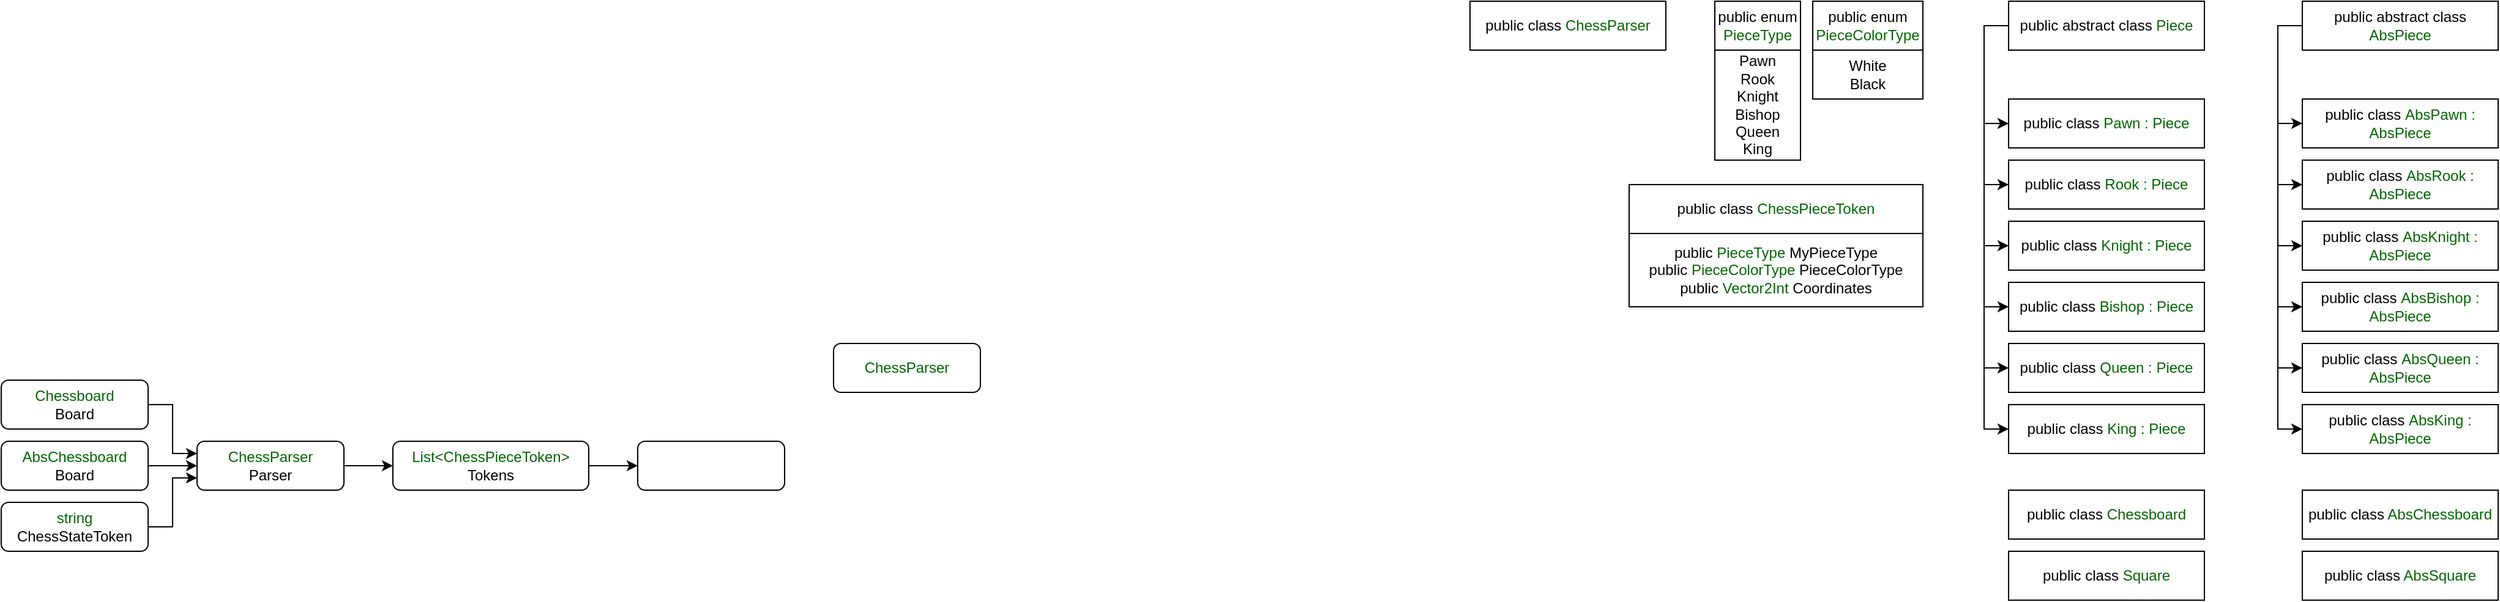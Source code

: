 <mxfile version="15.5.2" type="device"><diagram name="Page-1" id="42789a77-a242-8287-6e28-9cd8cfd52e62"><mxGraphModel dx="2981" dy="526" grid="1" gridSize="10" guides="1" tooltips="1" connect="1" arrows="1" fold="1" page="0" pageScale="1" pageWidth="1100" pageHeight="850" background="none" math="0" shadow="0"><root><mxCell id="0"/><mxCell id="1" parent="0"/><mxCell id="kITRwJvMoC09eJjtB9Mg-1" value="public abstract class &lt;font color=&quot;#006600&quot;&gt;AbsPiece&lt;/font&gt;" style="rounded=0;whiteSpace=wrap;html=1;" vertex="1" parent="1"><mxGeometry x="40" y="200" width="160" height="40" as="geometry"/></mxCell><mxCell id="kITRwJvMoC09eJjtB9Mg-2" value="public class&amp;nbsp;&lt;font color=&quot;#006600&quot;&gt;AbsPawn : AbsPiece&lt;/font&gt;" style="rounded=0;whiteSpace=wrap;html=1;" vertex="1" parent="1"><mxGeometry x="40" y="280" width="160" height="40" as="geometry"/></mxCell><mxCell id="kITRwJvMoC09eJjtB9Mg-3" value="public class&amp;nbsp;&lt;font color=&quot;#006600&quot;&gt;AbsRook : AbsPiece&lt;/font&gt;" style="rounded=0;whiteSpace=wrap;html=1;" vertex="1" parent="1"><mxGeometry x="40" y="330" width="160" height="40" as="geometry"/></mxCell><mxCell id="kITRwJvMoC09eJjtB9Mg-4" value="public class&amp;nbsp;&lt;font color=&quot;#006600&quot;&gt;AbsKnight : AbsPiece&lt;/font&gt;" style="rounded=0;whiteSpace=wrap;html=1;" vertex="1" parent="1"><mxGeometry x="40" y="380" width="160" height="40" as="geometry"/></mxCell><mxCell id="kITRwJvMoC09eJjtB9Mg-6" value="public class&amp;nbsp;&lt;font color=&quot;#006600&quot;&gt;AbsBishop : AbsPiece&lt;/font&gt;" style="rounded=0;whiteSpace=wrap;html=1;" vertex="1" parent="1"><mxGeometry x="40" y="430" width="160" height="40" as="geometry"/></mxCell><mxCell id="kITRwJvMoC09eJjtB9Mg-7" value="public class&amp;nbsp;&lt;font color=&quot;#006600&quot;&gt;AbsQueen : AbsPiece&lt;/font&gt;" style="rounded=0;whiteSpace=wrap;html=1;" vertex="1" parent="1"><mxGeometry x="40" y="480" width="160" height="40" as="geometry"/></mxCell><mxCell id="kITRwJvMoC09eJjtB9Mg-8" value="public class&amp;nbsp;&lt;font color=&quot;#006600&quot;&gt;AbsKing : AbsPiece&lt;/font&gt;" style="rounded=0;whiteSpace=wrap;html=1;" vertex="1" parent="1"><mxGeometry x="40" y="530" width="160" height="40" as="geometry"/></mxCell><mxCell id="kITRwJvMoC09eJjtB9Mg-9" value="" style="endArrow=classic;html=1;rounded=0;fontColor=#006600;entryX=0;entryY=0.5;entryDx=0;entryDy=0;exitX=0;exitY=0.5;exitDx=0;exitDy=0;" edge="1" parent="1" source="kITRwJvMoC09eJjtB9Mg-1" target="kITRwJvMoC09eJjtB9Mg-2"><mxGeometry width="50" height="50" relative="1" as="geometry"><mxPoint x="70" y="350" as="sourcePoint"/><mxPoint x="120" y="300" as="targetPoint"/><Array as="points"><mxPoint x="20" y="220"/><mxPoint x="20" y="300"/></Array></mxGeometry></mxCell><mxCell id="kITRwJvMoC09eJjtB9Mg-10" value="" style="endArrow=classic;html=1;rounded=0;fontColor=#006600;entryX=0;entryY=0.5;entryDx=0;entryDy=0;exitX=0;exitY=0.5;exitDx=0;exitDy=0;" edge="1" parent="1" source="kITRwJvMoC09eJjtB9Mg-1" target="kITRwJvMoC09eJjtB9Mg-3"><mxGeometry width="50" height="50" relative="1" as="geometry"><mxPoint x="40" y="410" as="sourcePoint"/><mxPoint x="90" y="360" as="targetPoint"/><Array as="points"><mxPoint x="20" y="220"/><mxPoint x="20" y="350"/></Array></mxGeometry></mxCell><mxCell id="kITRwJvMoC09eJjtB9Mg-11" value="" style="endArrow=classic;html=1;rounded=0;fontColor=#006600;entryX=0;entryY=0.5;entryDx=0;entryDy=0;exitX=0;exitY=0.5;exitDx=0;exitDy=0;" edge="1" parent="1" source="kITRwJvMoC09eJjtB9Mg-1" target="kITRwJvMoC09eJjtB9Mg-4"><mxGeometry width="50" height="50" relative="1" as="geometry"><mxPoint x="50" y="230" as="sourcePoint"/><mxPoint x="50" y="360" as="targetPoint"/><Array as="points"><mxPoint x="20" y="220"/><mxPoint x="20" y="400"/></Array></mxGeometry></mxCell><mxCell id="kITRwJvMoC09eJjtB9Mg-12" value="" style="endArrow=classic;html=1;rounded=0;fontColor=#006600;entryX=0;entryY=0.5;entryDx=0;entryDy=0;exitX=0;exitY=0.5;exitDx=0;exitDy=0;" edge="1" parent="1" source="kITRwJvMoC09eJjtB9Mg-1" target="kITRwJvMoC09eJjtB9Mg-6"><mxGeometry width="50" height="50" relative="1" as="geometry"><mxPoint x="60" y="240" as="sourcePoint"/><mxPoint x="60" y="370" as="targetPoint"/><Array as="points"><mxPoint x="20" y="220"/><mxPoint x="20" y="450"/></Array></mxGeometry></mxCell><mxCell id="kITRwJvMoC09eJjtB9Mg-13" value="" style="endArrow=classic;html=1;rounded=0;fontColor=#006600;entryX=0;entryY=0.5;entryDx=0;entryDy=0;exitX=0;exitY=0.5;exitDx=0;exitDy=0;" edge="1" parent="1" source="kITRwJvMoC09eJjtB9Mg-1" target="kITRwJvMoC09eJjtB9Mg-7"><mxGeometry width="50" height="50" relative="1" as="geometry"><mxPoint x="20" y="250" as="sourcePoint"/><mxPoint x="20" y="380" as="targetPoint"/><Array as="points"><mxPoint x="20" y="220"/><mxPoint x="20" y="500"/></Array></mxGeometry></mxCell><mxCell id="kITRwJvMoC09eJjtB9Mg-14" value="" style="endArrow=classic;html=1;rounded=0;fontColor=#006600;entryX=0;entryY=0.5;entryDx=0;entryDy=0;exitX=0;exitY=0.5;exitDx=0;exitDy=0;" edge="1" parent="1" source="kITRwJvMoC09eJjtB9Mg-1" target="kITRwJvMoC09eJjtB9Mg-8"><mxGeometry width="50" height="50" relative="1" as="geometry"><mxPoint x="80" y="260" as="sourcePoint"/><mxPoint x="80" y="390" as="targetPoint"/><Array as="points"><mxPoint x="20" y="220"/><mxPoint x="20" y="550"/></Array></mxGeometry></mxCell><mxCell id="kITRwJvMoC09eJjtB9Mg-15" value="public class &lt;font color=&quot;#006600&quot;&gt;AbsSquare&lt;/font&gt;" style="rounded=0;whiteSpace=wrap;html=1;" vertex="1" parent="1"><mxGeometry x="40" y="650" width="160" height="40" as="geometry"/></mxCell><mxCell id="kITRwJvMoC09eJjtB9Mg-16" value="public class &lt;font color=&quot;#006600&quot;&gt;AbsChessboard&lt;/font&gt;" style="rounded=0;whiteSpace=wrap;html=1;" vertex="1" parent="1"><mxGeometry x="40" y="600" width="160" height="40" as="geometry"/></mxCell><mxCell id="kITRwJvMoC09eJjtB9Mg-17" value="public abstract class &lt;font color=&quot;#006600&quot;&gt;Piece&lt;/font&gt;" style="rounded=0;whiteSpace=wrap;html=1;" vertex="1" parent="1"><mxGeometry x="-200" y="200" width="160" height="40" as="geometry"/></mxCell><mxCell id="kITRwJvMoC09eJjtB9Mg-18" value="public class&amp;nbsp;&lt;font color=&quot;#006600&quot;&gt;Pawn : Piece&lt;/font&gt;" style="rounded=0;whiteSpace=wrap;html=1;" vertex="1" parent="1"><mxGeometry x="-200" y="280" width="160" height="40" as="geometry"/></mxCell><mxCell id="kITRwJvMoC09eJjtB9Mg-19" value="public class&amp;nbsp;&lt;font color=&quot;#006600&quot;&gt;Rook : Piece&lt;/font&gt;" style="rounded=0;whiteSpace=wrap;html=1;" vertex="1" parent="1"><mxGeometry x="-200" y="330" width="160" height="40" as="geometry"/></mxCell><mxCell id="kITRwJvMoC09eJjtB9Mg-20" value="public class&amp;nbsp;&lt;font color=&quot;#006600&quot;&gt;Knight : Piece&lt;/font&gt;" style="rounded=0;whiteSpace=wrap;html=1;" vertex="1" parent="1"><mxGeometry x="-200" y="380" width="160" height="40" as="geometry"/></mxCell><mxCell id="kITRwJvMoC09eJjtB9Mg-21" value="public class&amp;nbsp;&lt;font color=&quot;#006600&quot;&gt;Bishop : Piece&lt;/font&gt;" style="rounded=0;whiteSpace=wrap;html=1;" vertex="1" parent="1"><mxGeometry x="-200" y="430" width="160" height="40" as="geometry"/></mxCell><mxCell id="kITRwJvMoC09eJjtB9Mg-22" value="public class&amp;nbsp;&lt;font color=&quot;#006600&quot;&gt;Queen : Piece&lt;/font&gt;" style="rounded=0;whiteSpace=wrap;html=1;" vertex="1" parent="1"><mxGeometry x="-200" y="480" width="160" height="40" as="geometry"/></mxCell><mxCell id="kITRwJvMoC09eJjtB9Mg-23" value="public class&amp;nbsp;&lt;font color=&quot;#006600&quot;&gt;King : Piece&lt;/font&gt;" style="rounded=0;whiteSpace=wrap;html=1;" vertex="1" parent="1"><mxGeometry x="-200" y="530" width="160" height="40" as="geometry"/></mxCell><mxCell id="kITRwJvMoC09eJjtB9Mg-24" value="" style="endArrow=classic;html=1;rounded=0;fontColor=#006600;entryX=0;entryY=0.5;entryDx=0;entryDy=0;exitX=0;exitY=0.5;exitDx=0;exitDy=0;" edge="1" parent="1" source="kITRwJvMoC09eJjtB9Mg-17" target="kITRwJvMoC09eJjtB9Mg-18"><mxGeometry width="50" height="50" relative="1" as="geometry"><mxPoint x="-170" y="350" as="sourcePoint"/><mxPoint x="-120" y="300" as="targetPoint"/><Array as="points"><mxPoint x="-220" y="220"/><mxPoint x="-220" y="300"/></Array></mxGeometry></mxCell><mxCell id="kITRwJvMoC09eJjtB9Mg-25" value="" style="endArrow=classic;html=1;rounded=0;fontColor=#006600;entryX=0;entryY=0.5;entryDx=0;entryDy=0;exitX=0;exitY=0.5;exitDx=0;exitDy=0;" edge="1" parent="1" source="kITRwJvMoC09eJjtB9Mg-17" target="kITRwJvMoC09eJjtB9Mg-19"><mxGeometry width="50" height="50" relative="1" as="geometry"><mxPoint x="-200" y="410" as="sourcePoint"/><mxPoint x="-150" y="360" as="targetPoint"/><Array as="points"><mxPoint x="-220" y="220"/><mxPoint x="-220" y="350"/></Array></mxGeometry></mxCell><mxCell id="kITRwJvMoC09eJjtB9Mg-26" value="" style="endArrow=classic;html=1;rounded=0;fontColor=#006600;entryX=0;entryY=0.5;entryDx=0;entryDy=0;exitX=0;exitY=0.5;exitDx=0;exitDy=0;" edge="1" parent="1" source="kITRwJvMoC09eJjtB9Mg-17" target="kITRwJvMoC09eJjtB9Mg-20"><mxGeometry width="50" height="50" relative="1" as="geometry"><mxPoint x="-190" y="230" as="sourcePoint"/><mxPoint x="-190" y="360" as="targetPoint"/><Array as="points"><mxPoint x="-220" y="220"/><mxPoint x="-220" y="400"/></Array></mxGeometry></mxCell><mxCell id="kITRwJvMoC09eJjtB9Mg-27" value="" style="endArrow=classic;html=1;rounded=0;fontColor=#006600;entryX=0;entryY=0.5;entryDx=0;entryDy=0;exitX=0;exitY=0.5;exitDx=0;exitDy=0;" edge="1" parent="1" source="kITRwJvMoC09eJjtB9Mg-17" target="kITRwJvMoC09eJjtB9Mg-21"><mxGeometry width="50" height="50" relative="1" as="geometry"><mxPoint x="-180" y="240" as="sourcePoint"/><mxPoint x="-180" y="370" as="targetPoint"/><Array as="points"><mxPoint x="-220" y="220"/><mxPoint x="-220" y="450"/></Array></mxGeometry></mxCell><mxCell id="kITRwJvMoC09eJjtB9Mg-28" value="" style="endArrow=classic;html=1;rounded=0;fontColor=#006600;entryX=0;entryY=0.5;entryDx=0;entryDy=0;exitX=0;exitY=0.5;exitDx=0;exitDy=0;" edge="1" parent="1" source="kITRwJvMoC09eJjtB9Mg-17" target="kITRwJvMoC09eJjtB9Mg-22"><mxGeometry width="50" height="50" relative="1" as="geometry"><mxPoint x="-220" y="250" as="sourcePoint"/><mxPoint x="-220" y="380" as="targetPoint"/><Array as="points"><mxPoint x="-220" y="220"/><mxPoint x="-220" y="500"/></Array></mxGeometry></mxCell><mxCell id="kITRwJvMoC09eJjtB9Mg-29" value="" style="endArrow=classic;html=1;rounded=0;fontColor=#006600;entryX=0;entryY=0.5;entryDx=0;entryDy=0;exitX=0;exitY=0.5;exitDx=0;exitDy=0;" edge="1" parent="1" source="kITRwJvMoC09eJjtB9Mg-17" target="kITRwJvMoC09eJjtB9Mg-23"><mxGeometry width="50" height="50" relative="1" as="geometry"><mxPoint x="-160" y="260" as="sourcePoint"/><mxPoint x="-160" y="390" as="targetPoint"/><Array as="points"><mxPoint x="-220" y="220"/><mxPoint x="-220" y="550"/></Array></mxGeometry></mxCell><mxCell id="kITRwJvMoC09eJjtB9Mg-30" value="public class &lt;font color=&quot;#006600&quot;&gt;Square&lt;/font&gt;" style="rounded=0;whiteSpace=wrap;html=1;" vertex="1" parent="1"><mxGeometry x="-200" y="650" width="160" height="40" as="geometry"/></mxCell><mxCell id="kITRwJvMoC09eJjtB9Mg-31" value="public class &lt;font color=&quot;#006600&quot;&gt;Chessboard&lt;/font&gt;" style="rounded=0;whiteSpace=wrap;html=1;" vertex="1" parent="1"><mxGeometry x="-200" y="600" width="160" height="40" as="geometry"/></mxCell><mxCell id="kITRwJvMoC09eJjtB9Mg-32" value="&lt;font color=&quot;#000000&quot;&gt;public enum&lt;/font&gt; PieceType" style="rounded=0;whiteSpace=wrap;html=1;fontColor=#006600;" vertex="1" parent="1"><mxGeometry x="-440" y="200" width="70" height="40" as="geometry"/></mxCell><mxCell id="kITRwJvMoC09eJjtB9Mg-33" value="&lt;font color=&quot;#000000&quot;&gt;Pawn&lt;br&gt;Rook&lt;br&gt;Knight&lt;br&gt;Bishop&lt;br&gt;Queen&lt;br&gt;King&lt;br&gt;&lt;/font&gt;" style="rounded=0;whiteSpace=wrap;html=1;fontColor=#006600;" vertex="1" parent="1"><mxGeometry x="-440" y="240" width="70" height="90" as="geometry"/></mxCell><mxCell id="kITRwJvMoC09eJjtB9Mg-34" value="&lt;font color=&quot;#000000&quot;&gt;public enum&lt;/font&gt; PieceColorType" style="rounded=0;whiteSpace=wrap;html=1;fontColor=#006600;" vertex="1" parent="1"><mxGeometry x="-360" y="200" width="90" height="40" as="geometry"/></mxCell><mxCell id="kITRwJvMoC09eJjtB9Mg-35" value="&lt;font color=&quot;#000000&quot;&gt;White&lt;br&gt;Black&lt;br&gt;&lt;/font&gt;" style="rounded=0;whiteSpace=wrap;html=1;fontColor=#006600;" vertex="1" parent="1"><mxGeometry x="-360" y="240" width="90" height="40" as="geometry"/></mxCell><mxCell id="kITRwJvMoC09eJjtB9Mg-36" value="public class &lt;font color=&quot;#006600&quot;&gt;ChessParser&lt;/font&gt;" style="rounded=0;whiteSpace=wrap;html=1;fontColor=#000000;" vertex="1" parent="1"><mxGeometry x="-640" y="200" width="160" height="40" as="geometry"/></mxCell><mxCell id="kITRwJvMoC09eJjtB9Mg-38" value="ChessParser&lt;br&gt;&lt;font color=&quot;#000000&quot;&gt;Parser&lt;/font&gt;" style="rounded=1;whiteSpace=wrap;html=1;fontColor=#006600;" vertex="1" parent="1"><mxGeometry x="-1680" y="560" width="120" height="40" as="geometry"/></mxCell><mxCell id="kITRwJvMoC09eJjtB9Mg-39" value="" style="endArrow=classic;html=1;rounded=0;fontColor=#006600;exitX=1;exitY=0.5;exitDx=0;exitDy=0;entryX=0;entryY=0.5;entryDx=0;entryDy=0;" edge="1" parent="1" source="kITRwJvMoC09eJjtB9Mg-38" target="kITRwJvMoC09eJjtB9Mg-53"><mxGeometry width="50" height="50" relative="1" as="geometry"><mxPoint x="-1540" y="640" as="sourcePoint"/><mxPoint x="-1520" y="580" as="targetPoint"/></mxGeometry></mxCell><mxCell id="kITRwJvMoC09eJjtB9Mg-41" value="&lt;font color=&quot;#000000&quot;&gt;public class&lt;/font&gt; ChessPieceToken" style="rounded=0;whiteSpace=wrap;html=1;fontColor=#006600;" vertex="1" parent="1"><mxGeometry x="-510" y="350" width="240" height="40" as="geometry"/></mxCell><mxCell id="kITRwJvMoC09eJjtB9Mg-42" value="&lt;font color=&quot;#000000&quot;&gt;public &lt;/font&gt;PieceType &lt;font color=&quot;#000000&quot;&gt;MyPieceType&lt;br&gt;public&amp;nbsp;&lt;/font&gt;PieceColorType &lt;font color=&quot;#000000&quot;&gt;PieceColorType&lt;br&gt;public &lt;/font&gt;Vector2Int &lt;font color=&quot;#000000&quot;&gt;Coordinates&lt;br&gt;&lt;/font&gt;" style="rounded=0;whiteSpace=wrap;html=1;fontColor=#006600;" vertex="1" parent="1"><mxGeometry x="-510" y="390" width="240" height="60" as="geometry"/></mxCell><mxCell id="kITRwJvMoC09eJjtB9Mg-45" value="" style="endArrow=classic;html=1;rounded=0;fontColor=#006600;entryX=0;entryY=0.25;entryDx=0;entryDy=0;exitX=1;exitY=0.5;exitDx=0;exitDy=0;" edge="1" parent="1" source="kITRwJvMoC09eJjtB9Mg-47" target="kITRwJvMoC09eJjtB9Mg-38"><mxGeometry width="50" height="50" relative="1" as="geometry"><mxPoint x="-1760" y="500" as="sourcePoint"/><mxPoint x="-1700" y="580" as="targetPoint"/><Array as="points"><mxPoint x="-1700" y="530"/><mxPoint x="-1700" y="570"/></Array></mxGeometry></mxCell><mxCell id="kITRwJvMoC09eJjtB9Mg-47" value="Chessboard&lt;br&gt;&lt;font color=&quot;#000000&quot;&gt;Board&lt;/font&gt;" style="rounded=1;whiteSpace=wrap;html=1;fontColor=#006600;" vertex="1" parent="1"><mxGeometry x="-1840" y="510" width="120" height="40" as="geometry"/></mxCell><mxCell id="kITRwJvMoC09eJjtB9Mg-48" value="AbsChessboard&lt;br&gt;&lt;font color=&quot;#000000&quot;&gt;Board&lt;/font&gt;" style="rounded=1;whiteSpace=wrap;html=1;fontColor=#006600;" vertex="1" parent="1"><mxGeometry x="-1840" y="560" width="120" height="40" as="geometry"/></mxCell><mxCell id="kITRwJvMoC09eJjtB9Mg-49" value="" style="endArrow=classic;html=1;rounded=0;fontColor=#006600;entryX=0;entryY=0.5;entryDx=0;entryDy=0;exitX=1;exitY=0.5;exitDx=0;exitDy=0;" edge="1" parent="1" source="kITRwJvMoC09eJjtB9Mg-48" target="kITRwJvMoC09eJjtB9Mg-38"><mxGeometry width="50" height="50" relative="1" as="geometry"><mxPoint x="-1750" y="510" as="sourcePoint"/><mxPoint x="-1670" y="590" as="targetPoint"/><Array as="points"><mxPoint x="-1720" y="580"/></Array></mxGeometry></mxCell><mxCell id="kITRwJvMoC09eJjtB9Mg-50" value="string &lt;font color=&quot;#000000&quot;&gt;ChessStateToken&lt;/font&gt;" style="rounded=1;whiteSpace=wrap;html=1;fontColor=#006600;" vertex="1" parent="1"><mxGeometry x="-1840" y="610" width="120" height="40" as="geometry"/></mxCell><mxCell id="kITRwJvMoC09eJjtB9Mg-51" value="" style="endArrow=classic;html=1;rounded=0;fontColor=#006600;entryX=0;entryY=0.75;entryDx=0;entryDy=0;exitX=1;exitY=0.5;exitDx=0;exitDy=0;" edge="1" parent="1" source="kITRwJvMoC09eJjtB9Mg-50" target="kITRwJvMoC09eJjtB9Mg-38"><mxGeometry width="50" height="50" relative="1" as="geometry"><mxPoint x="-1750" y="590" as="sourcePoint"/><mxPoint x="-1670" y="590" as="targetPoint"/><Array as="points"><mxPoint x="-1700" y="630"/><mxPoint x="-1700" y="590"/></Array></mxGeometry></mxCell><mxCell id="kITRwJvMoC09eJjtB9Mg-53" value="List&amp;lt;ChessPieceToken&amp;gt;&lt;br&gt;&lt;font color=&quot;#000000&quot;&gt;Tokens&lt;/font&gt;" style="rounded=1;whiteSpace=wrap;html=1;fontColor=#006600;" vertex="1" parent="1"><mxGeometry x="-1520" y="560" width="160" height="40" as="geometry"/></mxCell><mxCell id="kITRwJvMoC09eJjtB9Mg-54" value="" style="rounded=1;whiteSpace=wrap;html=1;fontColor=#006600;" vertex="1" parent="1"><mxGeometry x="-1320" y="560" width="120" height="40" as="geometry"/></mxCell><mxCell id="kITRwJvMoC09eJjtB9Mg-55" value="" style="endArrow=classic;html=1;rounded=0;fontColor=#006600;exitX=1;exitY=0.5;exitDx=0;exitDy=0;entryX=0;entryY=0.5;entryDx=0;entryDy=0;" edge="1" parent="1" source="kITRwJvMoC09eJjtB9Mg-53" target="kITRwJvMoC09eJjtB9Mg-54"><mxGeometry width="50" height="50" relative="1" as="geometry"><mxPoint x="-1550" y="590" as="sourcePoint"/><mxPoint x="-1510" y="590" as="targetPoint"/></mxGeometry></mxCell><mxCell id="kITRwJvMoC09eJjtB9Mg-56" value="&lt;font color=&quot;#006600&quot;&gt;ChessParser&lt;/font&gt;" style="rounded=1;whiteSpace=wrap;html=1;fontColor=#006600;" vertex="1" parent="1"><mxGeometry x="-1160" y="480" width="120" height="40" as="geometry"/></mxCell></root></mxGraphModel></diagram></mxfile>